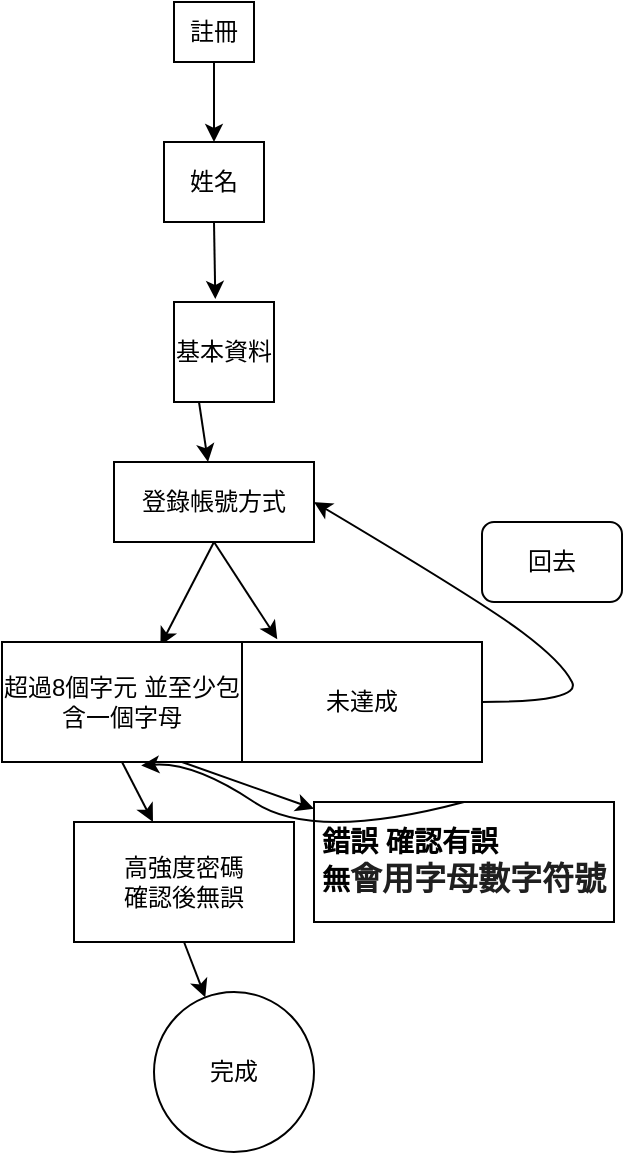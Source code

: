 <mxfile version="24.2.0" type="github">
  <diagram name="第 1 页" id="6EBzJJGsPhA_dBfAl16c">
    <mxGraphModel dx="1050" dy="603" grid="1" gridSize="10" guides="1" tooltips="1" connect="1" arrows="1" fold="1" page="1" pageScale="1" pageWidth="827" pageHeight="1169" math="0" shadow="0">
      <root>
        <mxCell id="0" />
        <mxCell id="1" parent="0" />
        <mxCell id="2zuUL4nEBhGM-FivQ1sr-1" value="註冊" style="rounded=0;whiteSpace=wrap;html=1;" vertex="1" parent="1">
          <mxGeometry x="380" y="10" width="40" height="30" as="geometry" />
        </mxCell>
        <mxCell id="2zuUL4nEBhGM-FivQ1sr-2" value="" style="endArrow=classic;html=1;rounded=0;exitX=0.5;exitY=1;exitDx=0;exitDy=0;" edge="1" parent="1" source="2zuUL4nEBhGM-FivQ1sr-1">
          <mxGeometry width="50" height="50" relative="1" as="geometry">
            <mxPoint x="390" y="240" as="sourcePoint" />
            <mxPoint x="400" y="80" as="targetPoint" />
          </mxGeometry>
        </mxCell>
        <mxCell id="2zuUL4nEBhGM-FivQ1sr-3" value="姓名" style="rounded=0;whiteSpace=wrap;html=1;" vertex="1" parent="1">
          <mxGeometry x="375" y="80" width="50" height="40" as="geometry" />
        </mxCell>
        <mxCell id="2zuUL4nEBhGM-FivQ1sr-4" value="基本資料" style="rounded=0;whiteSpace=wrap;html=1;" vertex="1" parent="1">
          <mxGeometry x="380" y="160" width="50" height="50" as="geometry" />
        </mxCell>
        <mxCell id="2zuUL4nEBhGM-FivQ1sr-5" value="" style="endArrow=classic;html=1;rounded=0;exitX=0.5;exitY=1;exitDx=0;exitDy=0;entryX=0.413;entryY=-0.03;entryDx=0;entryDy=0;entryPerimeter=0;" edge="1" parent="1" source="2zuUL4nEBhGM-FivQ1sr-3" target="2zuUL4nEBhGM-FivQ1sr-4">
          <mxGeometry width="50" height="50" relative="1" as="geometry">
            <mxPoint x="390" y="240" as="sourcePoint" />
            <mxPoint x="440" y="190" as="targetPoint" />
          </mxGeometry>
        </mxCell>
        <mxCell id="2zuUL4nEBhGM-FivQ1sr-6" value="" style="endArrow=classic;html=1;rounded=0;exitX=0.25;exitY=1;exitDx=0;exitDy=0;" edge="1" parent="1" source="2zuUL4nEBhGM-FivQ1sr-4" target="2zuUL4nEBhGM-FivQ1sr-7">
          <mxGeometry width="50" height="50" relative="1" as="geometry">
            <mxPoint x="390" y="240" as="sourcePoint" />
            <mxPoint x="400" y="250" as="targetPoint" />
          </mxGeometry>
        </mxCell>
        <mxCell id="2zuUL4nEBhGM-FivQ1sr-7" value="登錄帳號方式" style="rounded=0;whiteSpace=wrap;html=1;" vertex="1" parent="1">
          <mxGeometry x="350" y="240" width="100" height="40" as="geometry" />
        </mxCell>
        <mxCell id="2zuUL4nEBhGM-FivQ1sr-8" value="" style="endArrow=classic;html=1;rounded=0;exitX=0.5;exitY=1;exitDx=0;exitDy=0;entryX=0.66;entryY=0.03;entryDx=0;entryDy=0;entryPerimeter=0;" edge="1" parent="1" source="2zuUL4nEBhGM-FivQ1sr-7" target="2zuUL4nEBhGM-FivQ1sr-10">
          <mxGeometry width="50" height="50" relative="1" as="geometry">
            <mxPoint x="390" y="240" as="sourcePoint" />
            <mxPoint x="380" y="330" as="targetPoint" />
          </mxGeometry>
        </mxCell>
        <mxCell id="2zuUL4nEBhGM-FivQ1sr-9" value="" style="endArrow=classic;html=1;rounded=0;exitX=0.5;exitY=1;exitDx=0;exitDy=0;entryX=0.147;entryY=-0.023;entryDx=0;entryDy=0;entryPerimeter=0;" edge="1" parent="1" source="2zuUL4nEBhGM-FivQ1sr-7" target="2zuUL4nEBhGM-FivQ1sr-11">
          <mxGeometry width="50" height="50" relative="1" as="geometry">
            <mxPoint x="390" y="240" as="sourcePoint" />
            <mxPoint x="430" y="330" as="targetPoint" />
          </mxGeometry>
        </mxCell>
        <mxCell id="2zuUL4nEBhGM-FivQ1sr-10" value="超過8個字元 並至少包含一個字母" style="rounded=0;whiteSpace=wrap;html=1;" vertex="1" parent="1">
          <mxGeometry x="294" y="330" width="120" height="60" as="geometry" />
        </mxCell>
        <mxCell id="2zuUL4nEBhGM-FivQ1sr-11" value="未達成" style="rounded=0;whiteSpace=wrap;html=1;" vertex="1" parent="1">
          <mxGeometry x="414" y="330" width="120" height="60" as="geometry" />
        </mxCell>
        <mxCell id="2zuUL4nEBhGM-FivQ1sr-13" value="" style="curved=1;endArrow=classic;html=1;rounded=0;entryX=1;entryY=0.5;entryDx=0;entryDy=0;" edge="1" parent="1" target="2zuUL4nEBhGM-FivQ1sr-7">
          <mxGeometry width="50" height="50" relative="1" as="geometry">
            <mxPoint x="534" y="360" as="sourcePoint" />
            <mxPoint x="584" y="310" as="targetPoint" />
            <Array as="points">
              <mxPoint x="584" y="360" />
              <mxPoint x="574" y="340" />
              <mxPoint x="534" y="310" />
            </Array>
          </mxGeometry>
        </mxCell>
        <mxCell id="2zuUL4nEBhGM-FivQ1sr-15" value="回去" style="rounded=1;whiteSpace=wrap;html=1;" vertex="1" parent="1">
          <mxGeometry x="534" y="270" width="70" height="40" as="geometry" />
        </mxCell>
        <mxCell id="2zuUL4nEBhGM-FivQ1sr-16" value="" style="endArrow=classic;html=1;rounded=0;exitX=0.5;exitY=1;exitDx=0;exitDy=0;" edge="1" parent="1" source="2zuUL4nEBhGM-FivQ1sr-10" target="2zuUL4nEBhGM-FivQ1sr-17">
          <mxGeometry width="50" height="50" relative="1" as="geometry">
            <mxPoint x="390" y="440" as="sourcePoint" />
            <mxPoint x="410" y="430" as="targetPoint" />
          </mxGeometry>
        </mxCell>
        <mxCell id="2zuUL4nEBhGM-FivQ1sr-17" value="高強度密碼&lt;div&gt;確認後無誤&lt;/div&gt;" style="rounded=0;whiteSpace=wrap;html=1;" vertex="1" parent="1">
          <mxGeometry x="330" y="420" width="110" height="60" as="geometry" />
        </mxCell>
        <mxCell id="2zuUL4nEBhGM-FivQ1sr-18" value="" style="endArrow=classic;html=1;rounded=0;exitX=0.75;exitY=1;exitDx=0;exitDy=0;" edge="1" parent="1" source="2zuUL4nEBhGM-FivQ1sr-10" target="2zuUL4nEBhGM-FivQ1sr-19">
          <mxGeometry width="50" height="50" relative="1" as="geometry">
            <mxPoint x="390" y="440" as="sourcePoint" />
            <mxPoint x="470" y="420" as="targetPoint" />
          </mxGeometry>
        </mxCell>
        <mxCell id="2zuUL4nEBhGM-FivQ1sr-19" value="&lt;h3 style=&quot;text-align: start;&quot;&gt;錯誤 確認有誤&amp;nbsp;&lt;br&gt;無&lt;font face=&quot;Google Sans, roboto, Noto Sans Myanmar UI, arial, sans-serif&quot; color=&quot;#1f1f1f&quot;&gt;&lt;span style=&quot;font-size: 16px; background-color: rgb(255, 255, 255);&quot;&gt;會用字母數字符號&lt;/span&gt;&lt;/font&gt;&lt;/h3&gt;" style="rounded=0;whiteSpace=wrap;html=1;" vertex="1" parent="1">
          <mxGeometry x="450" y="410" width="150" height="60" as="geometry" />
        </mxCell>
        <mxCell id="2zuUL4nEBhGM-FivQ1sr-20" value="" style="curved=1;endArrow=classic;html=1;rounded=0;exitX=0.5;exitY=0;exitDx=0;exitDy=0;entryX=0.58;entryY=1.03;entryDx=0;entryDy=0;entryPerimeter=0;" edge="1" parent="1" source="2zuUL4nEBhGM-FivQ1sr-19" target="2zuUL4nEBhGM-FivQ1sr-10">
          <mxGeometry width="50" height="50" relative="1" as="geometry">
            <mxPoint x="390" y="440" as="sourcePoint" />
            <mxPoint x="420" y="380" as="targetPoint" />
            <Array as="points">
              <mxPoint x="450" y="430" />
              <mxPoint x="390" y="390" />
            </Array>
          </mxGeometry>
        </mxCell>
        <mxCell id="2zuUL4nEBhGM-FivQ1sr-21" value="" style="endArrow=classic;html=1;rounded=0;exitX=0.5;exitY=1;exitDx=0;exitDy=0;" edge="1" parent="1" source="2zuUL4nEBhGM-FivQ1sr-17" target="2zuUL4nEBhGM-FivQ1sr-22">
          <mxGeometry width="50" height="50" relative="1" as="geometry">
            <mxPoint x="390" y="440" as="sourcePoint" />
            <mxPoint x="410" y="530" as="targetPoint" />
          </mxGeometry>
        </mxCell>
        <mxCell id="2zuUL4nEBhGM-FivQ1sr-22" value="完成" style="ellipse;whiteSpace=wrap;html=1;aspect=fixed;" vertex="1" parent="1">
          <mxGeometry x="370" y="505" width="80" height="80" as="geometry" />
        </mxCell>
      </root>
    </mxGraphModel>
  </diagram>
</mxfile>
